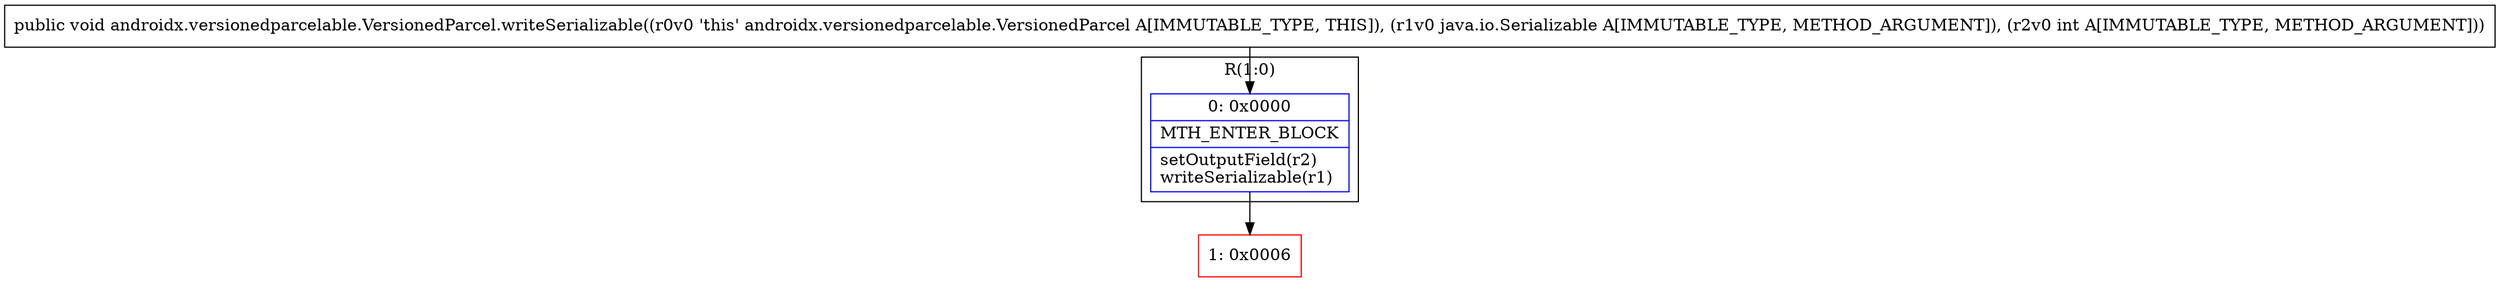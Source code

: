 digraph "CFG forandroidx.versionedparcelable.VersionedParcel.writeSerializable(Ljava\/io\/Serializable;I)V" {
subgraph cluster_Region_139258629 {
label = "R(1:0)";
node [shape=record,color=blue];
Node_0 [shape=record,label="{0\:\ 0x0000|MTH_ENTER_BLOCK\l|setOutputField(r2)\lwriteSerializable(r1)\l}"];
}
Node_1 [shape=record,color=red,label="{1\:\ 0x0006}"];
MethodNode[shape=record,label="{public void androidx.versionedparcelable.VersionedParcel.writeSerializable((r0v0 'this' androidx.versionedparcelable.VersionedParcel A[IMMUTABLE_TYPE, THIS]), (r1v0 java.io.Serializable A[IMMUTABLE_TYPE, METHOD_ARGUMENT]), (r2v0 int A[IMMUTABLE_TYPE, METHOD_ARGUMENT])) }"];
MethodNode -> Node_0;
Node_0 -> Node_1;
}

